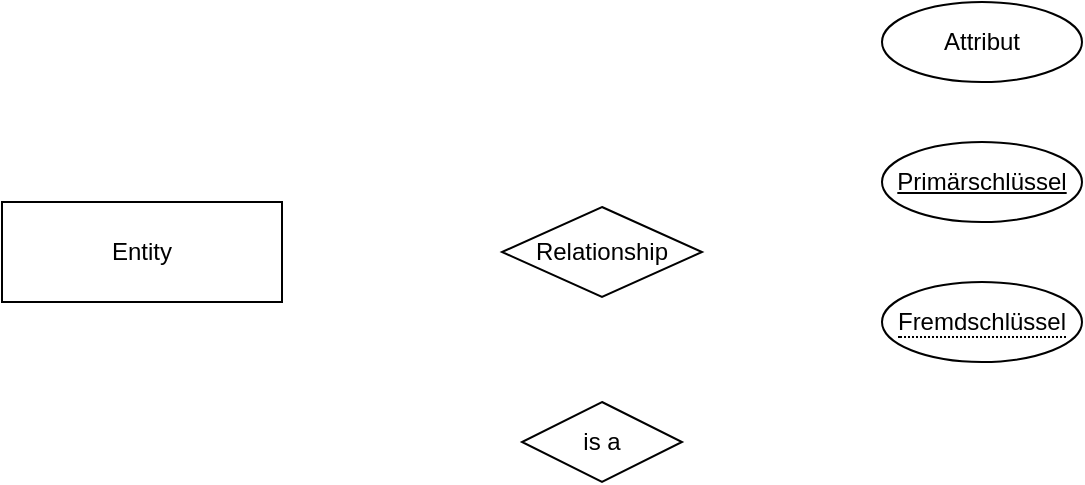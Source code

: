 <mxfile version="13.1.2" type="github" pages="6">
  <diagram id="R2lEEEUBdFMjLlhIrx00" name="Guidelines">
    <mxGraphModel dx="1422" dy="763" grid="1" gridSize="10" guides="1" tooltips="1" connect="1" arrows="1" fold="1" page="1" pageScale="1" pageWidth="850" pageHeight="1100" math="0" shadow="0" extFonts="Permanent Marker^https://fonts.googleapis.com/css?family=Permanent+Marker">
      <root>
        <mxCell id="0" />
        <mxCell id="1" parent="0" />
        <mxCell id="1-oUWLxMoCwnfabzAYHs-1" value="Entity" style="whiteSpace=wrap;html=1;align=center;" vertex="1" parent="1">
          <mxGeometry x="40" y="190" width="140" height="50" as="geometry" />
        </mxCell>
        <mxCell id="1-oUWLxMoCwnfabzAYHs-2" value="Attribut" style="ellipse;whiteSpace=wrap;html=1;align=center;" vertex="1" parent="1">
          <mxGeometry x="480" y="90" width="100" height="40" as="geometry" />
        </mxCell>
        <mxCell id="1-oUWLxMoCwnfabzAYHs-3" value="Primärschlüssel" style="ellipse;whiteSpace=wrap;html=1;align=center;fontStyle=4;" vertex="1" parent="1">
          <mxGeometry x="480" y="160" width="100" height="40" as="geometry" />
        </mxCell>
        <mxCell id="1-oUWLxMoCwnfabzAYHs-4" value="Relationship" style="shape=rhombus;perimeter=rhombusPerimeter;whiteSpace=wrap;html=1;align=center;" vertex="1" parent="1">
          <mxGeometry x="290" y="192.5" width="100" height="45" as="geometry" />
        </mxCell>
        <mxCell id="1-oUWLxMoCwnfabzAYHs-5" value="&lt;span style=&quot;border-bottom: 1px dotted&quot;&gt;Fremdschlüssel&lt;/span&gt;" style="ellipse;whiteSpace=wrap;html=1;align=center;" vertex="1" parent="1">
          <mxGeometry x="480" y="230" width="100" height="40" as="geometry" />
        </mxCell>
        <mxCell id="SaVsQQddOPUs36ofQQgU-1" value="is a" style="shape=rhombus;perimeter=rhombusPerimeter;whiteSpace=wrap;html=1;align=center;fillColor=none;" vertex="1" parent="1">
          <mxGeometry x="300" y="290" width="80" height="40" as="geometry" />
        </mxCell>
      </root>
    </mxGraphModel>
  </diagram>
  <diagram id="Hcfd_RlDqi_PxLag4vG8" name="Gombi">
    <mxGraphModel dx="1422" dy="763" grid="1" gridSize="10" guides="1" tooltips="1" connect="1" arrows="1" fold="1" page="1" pageScale="1" pageWidth="827" pageHeight="1169" math="0" shadow="0">
      <root>
        <mxCell id="yDdMMgMcFxrPVq5dERua-0" />
        <mxCell id="yDdMMgMcFxrPVq5dERua-1" parent="yDdMMgMcFxrPVq5dERua-0" />
      </root>
    </mxGraphModel>
  </diagram>
  <diagram id="7tmxHS8RhETFk2IngPk3" name="Maurice">
    <mxGraphModel dx="1673" dy="898" grid="1" gridSize="10" guides="1" tooltips="1" connect="1" arrows="1" fold="1" page="1" pageScale="1" pageWidth="827" pageHeight="1169" math="0" shadow="0">
      <root>
        <mxCell id="pbUJhSuKbTFLLDCdWWM8-0" />
        <mxCell id="pbUJhSuKbTFLLDCdWWM8-1" parent="pbUJhSuKbTFLLDCdWWM8-0" />
        <mxCell id="bz3oh-yrfZ6gb78MbeQT-9" value="Genossenschaft" style="whiteSpace=wrap;html=1;align=center;" vertex="1" parent="pbUJhSuKbTFLLDCdWWM8-1">
          <mxGeometry x="364" y="20" width="100" height="40" as="geometry" />
        </mxCell>
        <mxCell id="bz3oh-yrfZ6gb78MbeQT-10" value="Attribute" style="ellipse;whiteSpace=wrap;html=1;align=center;" vertex="1" parent="pbUJhSuKbTFLLDCdWWM8-1">
          <mxGeometry x="170" y="720" width="100" height="40" as="geometry" />
        </mxCell>
        <mxCell id="bz3oh-yrfZ6gb78MbeQT-11" value="Attribute" style="ellipse;whiteSpace=wrap;html=1;align=center;fontStyle=4;" vertex="1" parent="pbUJhSuKbTFLLDCdWWM8-1">
          <mxGeometry x="530" y="720" width="100" height="40" as="geometry" />
        </mxCell>
        <mxCell id="bz3oh-yrfZ6gb78MbeQT-13" value="Weak " style="ellipse;whiteSpace=wrap;html=1;align=center;" vertex="1" parent="pbUJhSuKbTFLLDCdWWM8-1">
          <mxGeometry x="360" y="720" width="100" height="40" as="geometry" />
        </mxCell>
        <mxCell id="bz3oh-yrfZ6gb78MbeQT-14" value="Fahrzeug" style="whiteSpace=wrap;html=1;align=center;" vertex="1" parent="pbUJhSuKbTFLLDCdWWM8-1">
          <mxGeometry x="364" y="250" width="100" height="40" as="geometry" />
        </mxCell>
        <mxCell id="zWgrbjOLpNj9K2T0kOkA-0" value="Kleinstwagen" style="whiteSpace=wrap;html=1;align=center;" vertex="1" parent="pbUJhSuKbTFLLDCdWWM8-1">
          <mxGeometry x="130" y="140" width="100" height="40" as="geometry" />
        </mxCell>
        <mxCell id="zWgrbjOLpNj9K2T0kOkA-1" value="Personenwagen" style="whiteSpace=wrap;html=1;align=center;" vertex="1" parent="pbUJhSuKbTFLLDCdWWM8-1">
          <mxGeometry x="100" y="375" width="100" height="40" as="geometry" />
        </mxCell>
        <mxCell id="zWgrbjOLpNj9K2T0kOkA-2" value="Lastenwagen" style="whiteSpace=wrap;html=1;align=center;" vertex="1" parent="pbUJhSuKbTFLLDCdWWM8-1">
          <mxGeometry x="364" y="440" width="100" height="40" as="geometry" />
        </mxCell>
        <mxCell id="zWgrbjOLpNj9K2T0kOkA-3" value="&lt;span style=&quot;color: rgb(0 , 0 , 0) ; font-family: &amp;#34;helvetica&amp;#34; ; font-size: 12px ; font-style: normal ; letter-spacing: normal ; text-align: center ; text-indent: 0px ; text-transform: none ; word-spacing: 0px ; background-color: rgb(248 , 249 , 250) ; display: inline ; float: none&quot;&gt;Kleinbusse/ Mini-Vans&lt;/span&gt;" style="whiteSpace=wrap;html=1;align=center;" vertex="1" parent="pbUJhSuKbTFLLDCdWWM8-1">
          <mxGeometry x="590" y="140" width="130" height="40" as="geometry" />
        </mxCell>
        <mxCell id="o7Of3LxJM4q8oyLnk7z7-0" value="Kombi" style="whiteSpace=wrap;html=1;align=center;" vertex="1" parent="pbUJhSuKbTFLLDCdWWM8-1">
          <mxGeometry x="600" y="375" width="100" height="40" as="geometry" />
        </mxCell>
        <mxCell id="o7Of3LxJM4q8oyLnk7z7-1" value="geschlossene Transporter" style="whiteSpace=wrap;html=1;align=center;" vertex="1" parent="pbUJhSuKbTFLLDCdWWM8-1">
          <mxGeometry x="240" y="600" width="110" height="40" as="geometry" />
        </mxCell>
        <mxCell id="o7Of3LxJM4q8oyLnk7z7-2" value="Pickups" style="whiteSpace=wrap;html=1;align=center;" vertex="1" parent="pbUJhSuKbTFLLDCdWWM8-1">
          <mxGeometry x="470" y="600" width="110" height="40" as="geometry" />
        </mxCell>
        <mxCell id="3pkxf8bURT5cBwqJU72X-0" value="besitzt" style="shape=rhombus;perimeter=rhombusPerimeter;whiteSpace=wrap;html=1;align=center;" vertex="1" parent="pbUJhSuKbTFLLDCdWWM8-1">
          <mxGeometry x="364" y="130" width="100" height="45" as="geometry" />
        </mxCell>
        <mxCell id="3aygLzzwSYCrHBxhFsKU-1" value="&lt;div&gt;1&lt;/div&gt;" style="endArrow=none;html=1;rounded=0;exitX=0.5;exitY=1;exitDx=0;exitDy=0;" edge="1" parent="pbUJhSuKbTFLLDCdWWM8-1" source="bz3oh-yrfZ6gb78MbeQT-9" target="3pkxf8bURT5cBwqJU72X-0">
          <mxGeometry x="0.429" relative="1" as="geometry">
            <mxPoint x="340" y="280" as="sourcePoint" />
            <mxPoint x="500" y="280" as="targetPoint" />
            <mxPoint as="offset" />
          </mxGeometry>
        </mxCell>
        <mxCell id="3aygLzzwSYCrHBxhFsKU-2" value="n" style="endArrow=none;html=1;rounded=0;exitX=0.5;exitY=1;exitDx=0;exitDy=0;entryX=0.5;entryY=0;entryDx=0;entryDy=0;" edge="1" parent="pbUJhSuKbTFLLDCdWWM8-1" source="3pkxf8bURT5cBwqJU72X-0" target="bz3oh-yrfZ6gb78MbeQT-14">
          <mxGeometry relative="1" as="geometry">
            <mxPoint x="400" y="190" as="sourcePoint" />
            <mxPoint x="560" y="190" as="targetPoint" />
          </mxGeometry>
        </mxCell>
        <mxCell id="3aygLzzwSYCrHBxhFsKU-4" value="" style="shape=rhombus;perimeter=rhombusPerimeter;whiteSpace=wrap;html=1;align=center;" vertex="1" parent="pbUJhSuKbTFLLDCdWWM8-1">
          <mxGeometry x="500" y="205" width="100" height="45" as="geometry" />
        </mxCell>
        <mxCell id="3aygLzzwSYCrHBxhFsKU-7" value="" style="endArrow=none;html=1;rounded=0;entryX=0.19;entryY=0.778;entryDx=0;entryDy=0;entryPerimeter=0;exitX=1;exitY=0.5;exitDx=0;exitDy=0;" edge="1" parent="pbUJhSuKbTFLLDCdWWM8-1" source="bz3oh-yrfZ6gb78MbeQT-14" target="3aygLzzwSYCrHBxhFsKU-4">
          <mxGeometry relative="1" as="geometry">
            <mxPoint x="450" y="350" as="sourcePoint" />
            <mxPoint x="610" y="350" as="targetPoint" />
          </mxGeometry>
        </mxCell>
        <mxCell id="3aygLzzwSYCrHBxhFsKU-10" value="" style="shape=rhombus;perimeter=rhombusPerimeter;whiteSpace=wrap;html=1;align=center;" vertex="1" parent="pbUJhSuKbTFLLDCdWWM8-1">
          <mxGeometry x="220" y="205" width="100" height="45" as="geometry" />
        </mxCell>
        <mxCell id="3aygLzzwSYCrHBxhFsKU-13" value="" style="endArrow=none;html=1;rounded=0;entryX=1;entryY=1;entryDx=0;entryDy=0;" edge="1" parent="pbUJhSuKbTFLLDCdWWM8-1">
          <mxGeometry relative="1" as="geometry">
            <mxPoint x="250" y="211.25" as="sourcePoint" />
            <mxPoint x="185" y="180" as="targetPoint" />
          </mxGeometry>
        </mxCell>
        <mxCell id="3aygLzzwSYCrHBxhFsKU-15" value="" style="endArrow=none;html=1;rounded=0;entryX=0.5;entryY=1;entryDx=0;entryDy=0;exitX=1;exitY=0;exitDx=0;exitDy=0;" edge="1" parent="pbUJhSuKbTFLLDCdWWM8-1" source="3aygLzzwSYCrHBxhFsKU-4" target="zWgrbjOLpNj9K2T0kOkA-3">
          <mxGeometry relative="1" as="geometry">
            <mxPoint x="450" y="350" as="sourcePoint" />
            <mxPoint x="610" y="350" as="targetPoint" />
          </mxGeometry>
        </mxCell>
        <mxCell id="3aygLzzwSYCrHBxhFsKU-16" value="" style="shape=rhombus;perimeter=rhombusPerimeter;whiteSpace=wrap;html=1;align=center;" vertex="1" parent="pbUJhSuKbTFLLDCdWWM8-1">
          <mxGeometry x="364" y="330" width="100" height="45" as="geometry" />
        </mxCell>
        <mxCell id="3aygLzzwSYCrHBxhFsKU-17" value="" style="endArrow=none;html=1;rounded=0;entryX=0.5;entryY=1;entryDx=0;entryDy=0;exitX=0.5;exitY=0;exitDx=0;exitDy=0;" edge="1" parent="pbUJhSuKbTFLLDCdWWM8-1" source="3aygLzzwSYCrHBxhFsKU-16" target="bz3oh-yrfZ6gb78MbeQT-14">
          <mxGeometry relative="1" as="geometry">
            <mxPoint x="295" y="381.25" as="sourcePoint" />
            <mxPoint x="250" y="310" as="targetPoint" />
          </mxGeometry>
        </mxCell>
        <mxCell id="3aygLzzwSYCrHBxhFsKU-19" value="" style="shape=rhombus;perimeter=rhombusPerimeter;whiteSpace=wrap;html=1;align=center;" vertex="1" parent="pbUJhSuKbTFLLDCdWWM8-1">
          <mxGeometry x="500" y="320" width="100" height="45" as="geometry" />
        </mxCell>
        <mxCell id="3aygLzzwSYCrHBxhFsKU-20" value="" style="shape=rhombus;perimeter=rhombusPerimeter;whiteSpace=wrap;html=1;align=center;" vertex="1" parent="pbUJhSuKbTFLLDCdWWM8-1">
          <mxGeometry x="220" y="320" width="100" height="45" as="geometry" />
        </mxCell>
        <mxCell id="3aygLzzwSYCrHBxhFsKU-21" value="" style="endArrow=none;html=1;rounded=0;exitX=0.5;exitY=1;exitDx=0;exitDy=0;" edge="1" parent="pbUJhSuKbTFLLDCdWWM8-1" source="bz3oh-yrfZ6gb78MbeQT-14" target="3aygLzzwSYCrHBxhFsKU-20">
          <mxGeometry relative="1" as="geometry">
            <mxPoint x="364" y="270" as="sourcePoint" />
            <mxPoint x="295" y="238.75" as="targetPoint" />
            <Array as="points" />
          </mxGeometry>
        </mxCell>
        <mxCell id="3aygLzzwSYCrHBxhFsKU-22" value="" style="endArrow=none;html=1;rounded=0;exitX=0;exitY=0;exitDx=0;exitDy=0;" edge="1" parent="pbUJhSuKbTFLLDCdWWM8-1" source="3aygLzzwSYCrHBxhFsKU-19">
          <mxGeometry relative="1" as="geometry">
            <mxPoint x="414" y="330" as="sourcePoint" />
            <mxPoint x="414" y="290" as="targetPoint" />
          </mxGeometry>
        </mxCell>
        <mxCell id="3aygLzzwSYCrHBxhFsKU-23" value="" style="endArrow=none;html=1;rounded=0;entryX=1;entryY=1;entryDx=0;entryDy=0;exitX=0.5;exitY=0;exitDx=0;exitDy=0;" edge="1" parent="pbUJhSuKbTFLLDCdWWM8-1" source="o7Of3LxJM4q8oyLnk7z7-0" target="3aygLzzwSYCrHBxhFsKU-19">
          <mxGeometry relative="1" as="geometry">
            <mxPoint x="555" y="341.25" as="sourcePoint" />
            <mxPoint x="464" y="270" as="targetPoint" />
            <Array as="points" />
          </mxGeometry>
        </mxCell>
        <mxCell id="3aygLzzwSYCrHBxhFsKU-24" value="" style="endArrow=none;html=1;rounded=0;entryX=0;entryY=1;entryDx=0;entryDy=0;exitX=0.5;exitY=0;exitDx=0;exitDy=0;" edge="1" parent="pbUJhSuKbTFLLDCdWWM8-1" source="zWgrbjOLpNj9K2T0kOkA-1" target="3aygLzzwSYCrHBxhFsKU-20">
          <mxGeometry relative="1" as="geometry">
            <mxPoint x="270" y="470" as="sourcePoint" />
            <mxPoint x="414" y="385" as="targetPoint" />
            <Array as="points" />
          </mxGeometry>
        </mxCell>
        <mxCell id="3aygLzzwSYCrHBxhFsKU-25" value="" style="endArrow=none;html=1;rounded=0;entryX=0.5;entryY=1;entryDx=0;entryDy=0;exitX=0.5;exitY=0;exitDx=0;exitDy=0;" edge="1" parent="pbUJhSuKbTFLLDCdWWM8-1" source="zWgrbjOLpNj9K2T0kOkA-2" target="3aygLzzwSYCrHBxhFsKU-16">
          <mxGeometry relative="1" as="geometry">
            <mxPoint x="424" y="445" as="sourcePoint" />
            <mxPoint x="424" y="395" as="targetPoint" />
          </mxGeometry>
        </mxCell>
        <mxCell id="3aygLzzwSYCrHBxhFsKU-27" value="" style="endArrow=none;html=1;rounded=0;entryX=0;entryY=1;entryDx=0;entryDy=0;exitX=0.5;exitY=0;exitDx=0;exitDy=0;" edge="1" parent="pbUJhSuKbTFLLDCdWWM8-1" source="o7Of3LxJM4q8oyLnk7z7-1" target="3aygLzzwSYCrHBxhFsKU-32">
          <mxGeometry relative="1" as="geometry">
            <mxPoint x="414" y="480" as="sourcePoint" />
            <mxPoint x="411.88" y="565.005" as="targetPoint" />
          </mxGeometry>
        </mxCell>
        <mxCell id="3aygLzzwSYCrHBxhFsKU-29" value="" style="endArrow=none;html=1;rounded=0;exitX=0.48;exitY=1.025;exitDx=0;exitDy=0;entryX=0;entryY=0.5;entryDx=0;entryDy=0;exitPerimeter=0;" edge="1" parent="pbUJhSuKbTFLLDCdWWM8-1" source="zWgrbjOLpNj9K2T0kOkA-2">
          <mxGeometry relative="1" as="geometry">
            <mxPoint x="330" y="520" as="sourcePoint" />
            <mxPoint x="411.88" y="520.005" as="targetPoint" />
          </mxGeometry>
        </mxCell>
        <mxCell id="3aygLzzwSYCrHBxhFsKU-30" value="" style="endArrow=none;html=1;rounded=0;entryX=0.5;entryY=0;entryDx=0;entryDy=0;exitX=1;exitY=1;exitDx=0;exitDy=0;" edge="1" parent="pbUJhSuKbTFLLDCdWWM8-1" source="3aygLzzwSYCrHBxhFsKU-32" target="o7Of3LxJM4q8oyLnk7z7-2">
          <mxGeometry relative="1" as="geometry">
            <mxPoint x="411.88" y="565.005" as="sourcePoint" />
            <mxPoint x="479" y="560" as="targetPoint" />
          </mxGeometry>
        </mxCell>
        <mxCell id="3aygLzzwSYCrHBxhFsKU-32" value="is a" style="shape=rhombus;perimeter=rhombusPerimeter;whiteSpace=wrap;html=1;align=center;fillColor=none;" vertex="1" parent="pbUJhSuKbTFLLDCdWWM8-1">
          <mxGeometry x="370" y="520" width="80" height="40" as="geometry" />
        </mxCell>
      </root>
    </mxGraphModel>
  </diagram>
  <diagram id="C4Wjkmn668QFcxqZ2xmq" name="Dennis">
    <mxGraphModel dx="1422" dy="763" grid="1" gridSize="10" guides="1" tooltips="1" connect="1" arrows="1" fold="1" page="1" pageScale="1" pageWidth="827" pageHeight="1169" math="0" shadow="0">
      <root>
        <mxCell id="5WEn3Fkala5v4dXOiiT1-0" />
        <mxCell id="5WEn3Fkala5v4dXOiiT1-1" parent="5WEn3Fkala5v4dXOiiT1-0" />
      </root>
    </mxGraphModel>
  </diagram>
  <diagram id="PYgJcJknriF4vn3slSmE" name="Tim">
    <mxGraphModel grid="1" gridSize="10" guides="1" tooltips="1" connect="1" arrows="1" page="1" fold="1" pageScale="1" pageWidth="827" pageHeight="1169" math="0" shadow="0">
      <root>
        <mxCell id="Jbo31aaUoDRXkJzaRvCV-0" />
        <mxCell id="Jbo31aaUoDRXkJzaRvCV-1" parent="Jbo31aaUoDRXkJzaRvCV-0" />
        <mxCell id="7aq38jhjHyp_BOnaPL3p-1" value="Attribut" style="ellipse;whiteSpace=wrap;html=1;align=center;" vertex="1" parent="Jbo31aaUoDRXkJzaRvCV-1">
          <mxGeometry x="130" y="670" width="100" height="40" as="geometry" />
        </mxCell>
        <mxCell id="7aq38jhjHyp_BOnaPL3p-2" value="Primärschlüssel" style="ellipse;whiteSpace=wrap;html=1;align=center;fontStyle=4;" vertex="1" parent="Jbo31aaUoDRXkJzaRvCV-1">
          <mxGeometry x="130" y="740" width="100" height="40" as="geometry" />
        </mxCell>
        <mxCell id="7aq38jhjHyp_BOnaPL3p-3" value="Relationship" style="shape=rhombus;perimeter=rhombusPerimeter;whiteSpace=wrap;html=1;align=center;" vertex="1" parent="Jbo31aaUoDRXkJzaRvCV-1">
          <mxGeometry x="340" y="647.5" width="100" height="45" as="geometry" />
        </mxCell>
        <mxCell id="7aq38jhjHyp_BOnaPL3p-4" value="&lt;span style=&quot;border-bottom: 1px dotted&quot;&gt;Fremdschlüssel&lt;/span&gt;" style="ellipse;whiteSpace=wrap;html=1;align=center;" vertex="1" parent="Jbo31aaUoDRXkJzaRvCV-1">
          <mxGeometry x="130" y="810" width="100" height="40" as="geometry" />
        </mxCell>
        <mxCell id="4XfR2tpZDgOkTaVhiKPz-0" value="Genossenschaft" style="whiteSpace=wrap;html=1;align=center;" vertex="1" parent="Jbo31aaUoDRXkJzaRvCV-1">
          <mxGeometry x="300" y="50" width="140" height="50" as="geometry" />
        </mxCell>
        <mxCell id="4XfR2tpZDgOkTaVhiKPz-2" value="Analyse" style="whiteSpace=wrap;html=1;align=center;" vertex="1" parent="Jbo31aaUoDRXkJzaRvCV-1">
          <mxGeometry x="300" y="240" width="140" height="50" as="geometry" />
        </mxCell>
        <mxCell id="4XfR2tpZDgOkTaVhiKPz-3" value="Benutzer" style="whiteSpace=wrap;html=1;align=center;" vertex="1" parent="Jbo31aaUoDRXkJzaRvCV-1">
          <mxGeometry x="570" y="710" width="140" height="50" as="geometry" />
        </mxCell>
        <mxCell id="4XfR2tpZDgOkTaVhiKPz-4" value="Reservierung" style="whiteSpace=wrap;html=1;align=center;" vertex="1" parent="Jbo31aaUoDRXkJzaRvCV-1">
          <mxGeometry x="570" y="610" width="140" height="50" as="geometry" />
        </mxCell>
        <mxCell id="4XfR2tpZDgOkTaVhiKPz-5" value="Fahrzeug" style="whiteSpace=wrap;html=1;align=center;" vertex="1" parent="Jbo31aaUoDRXkJzaRvCV-1">
          <mxGeometry x="570" y="270" width="140" height="50" as="geometry" />
        </mxCell>
        <mxCell id="4XfR2tpZDgOkTaVhiKPz-6" value="Wochentag" style="whiteSpace=wrap;html=1;align=center;" vertex="1" parent="Jbo31aaUoDRXkJzaRvCV-1">
          <mxGeometry x="570" y="500" width="140" height="50" as="geometry" />
        </mxCell>
        <mxCell id="4XfR2tpZDgOkTaVhiKPz-7" value="nimmt vor" style="shape=rhombus;perimeter=rhombusPerimeter;whiteSpace=wrap;html=1;align=center;" vertex="1" parent="Jbo31aaUoDRXkJzaRvCV-1">
          <mxGeometry x="320" y="150" width="100" height="45" as="geometry" />
        </mxCell>
        <mxCell id="4XfR2tpZDgOkTaVhiKPz-8" value="Station" style="whiteSpace=wrap;html=1;align=center;" vertex="1" parent="Jbo31aaUoDRXkJzaRvCV-1">
          <mxGeometry x="570" y="380" width="140" height="50" as="geometry" />
        </mxCell>
      </root>
    </mxGraphModel>
  </diagram>
  <diagram id="6dbYe89JqZ4l0s1XzsuT" name="Lukas L">
    <mxGraphModel dx="1422" dy="763" grid="1" gridSize="10" guides="1" tooltips="1" connect="1" arrows="1" fold="1" page="1" pageScale="1" pageWidth="827" pageHeight="1169" math="0" shadow="0">
      <root>
        <mxCell id="0wNZA4T8e9i71Ed3F0Qa-0" />
        <mxCell id="0wNZA4T8e9i71Ed3F0Qa-1" parent="0wNZA4T8e9i71Ed3F0Qa-0" />
      </root>
    </mxGraphModel>
  </diagram>
</mxfile>
